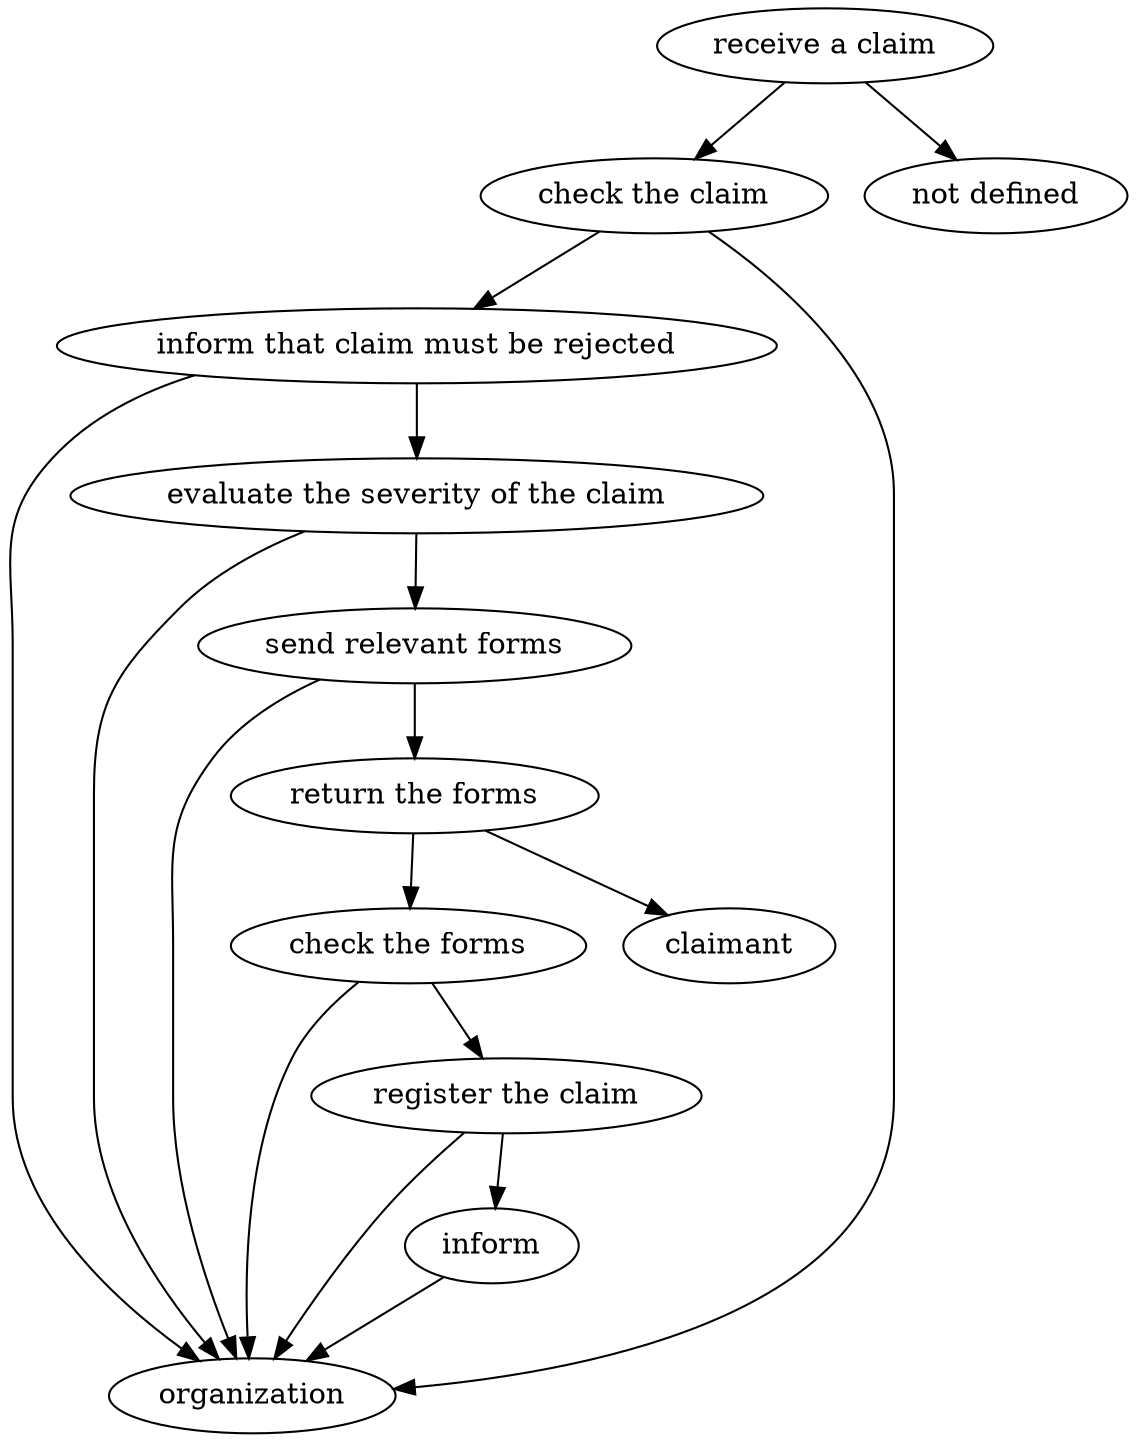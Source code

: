 strict digraph "doc-3.6" {
	graph [name="doc-3.6"];
	"receive a claim"	[attrs="{'type': 'Activity', 'label': 'receive a claim'}"];
	"check the claim"	[attrs="{'type': 'Activity', 'label': 'check the claim'}"];
	"receive a claim" -> "check the claim"	[attrs="{'type': 'flow', 'label': 'flow'}"];
	"not defined"	[attrs="{'type': 'Actor', 'label': 'not defined'}"];
	"receive a claim" -> "not defined"	[attrs="{'type': 'actor performer', 'label': 'actor performer'}"];
	"inform that claim must be rejected"	[attrs="{'type': 'Activity', 'label': 'inform that claim must be rejected'}"];
	"check the claim" -> "inform that claim must be rejected"	[attrs="{'type': 'flow', 'label': 'flow'}"];
	organization	[attrs="{'type': 'Actor', 'label': 'organization'}"];
	"check the claim" -> organization	[attrs="{'type': 'actor performer', 'label': 'actor performer'}"];
	"evaluate the severity of the claim"	[attrs="{'type': 'Activity', 'label': 'evaluate the severity of the claim'}"];
	"inform that claim must be rejected" -> "evaluate the severity of the claim"	[attrs="{'type': 'flow', 'label': 'flow'}"];
	"inform that claim must be rejected" -> organization	[attrs="{'type': 'actor performer', 'label': 'actor performer'}"];
	"send relevant forms"	[attrs="{'type': 'Activity', 'label': 'send relevant forms'}"];
	"evaluate the severity of the claim" -> "send relevant forms"	[attrs="{'type': 'flow', 'label': 'flow'}"];
	"evaluate the severity of the claim" -> organization	[attrs="{'type': 'actor performer', 'label': 'actor performer'}"];
	"return the forms"	[attrs="{'type': 'Activity', 'label': 'return the forms'}"];
	"send relevant forms" -> "return the forms"	[attrs="{'type': 'flow', 'label': 'flow'}"];
	"send relevant forms" -> organization	[attrs="{'type': 'actor performer', 'label': 'actor performer'}"];
	"check the forms"	[attrs="{'type': 'Activity', 'label': 'check the forms'}"];
	"return the forms" -> "check the forms"	[attrs="{'type': 'flow', 'label': 'flow'}"];
	claimant	[attrs="{'type': 'Actor', 'label': 'claimant'}"];
	"return the forms" -> claimant	[attrs="{'type': 'actor performer', 'label': 'actor performer'}"];
	"register the claim"	[attrs="{'type': 'Activity', 'label': 'register the claim'}"];
	"check the forms" -> "register the claim"	[attrs="{'type': 'flow', 'label': 'flow'}"];
	"check the forms" -> organization	[attrs="{'type': 'actor performer', 'label': 'actor performer'}"];
	inform	[attrs="{'type': 'Activity', 'label': 'inform'}"];
	"register the claim" -> inform	[attrs="{'type': 'flow', 'label': 'flow'}"];
	"register the claim" -> organization	[attrs="{'type': 'actor performer', 'label': 'actor performer'}"];
	inform -> organization	[attrs="{'type': 'actor performer', 'label': 'actor performer'}"];
}
